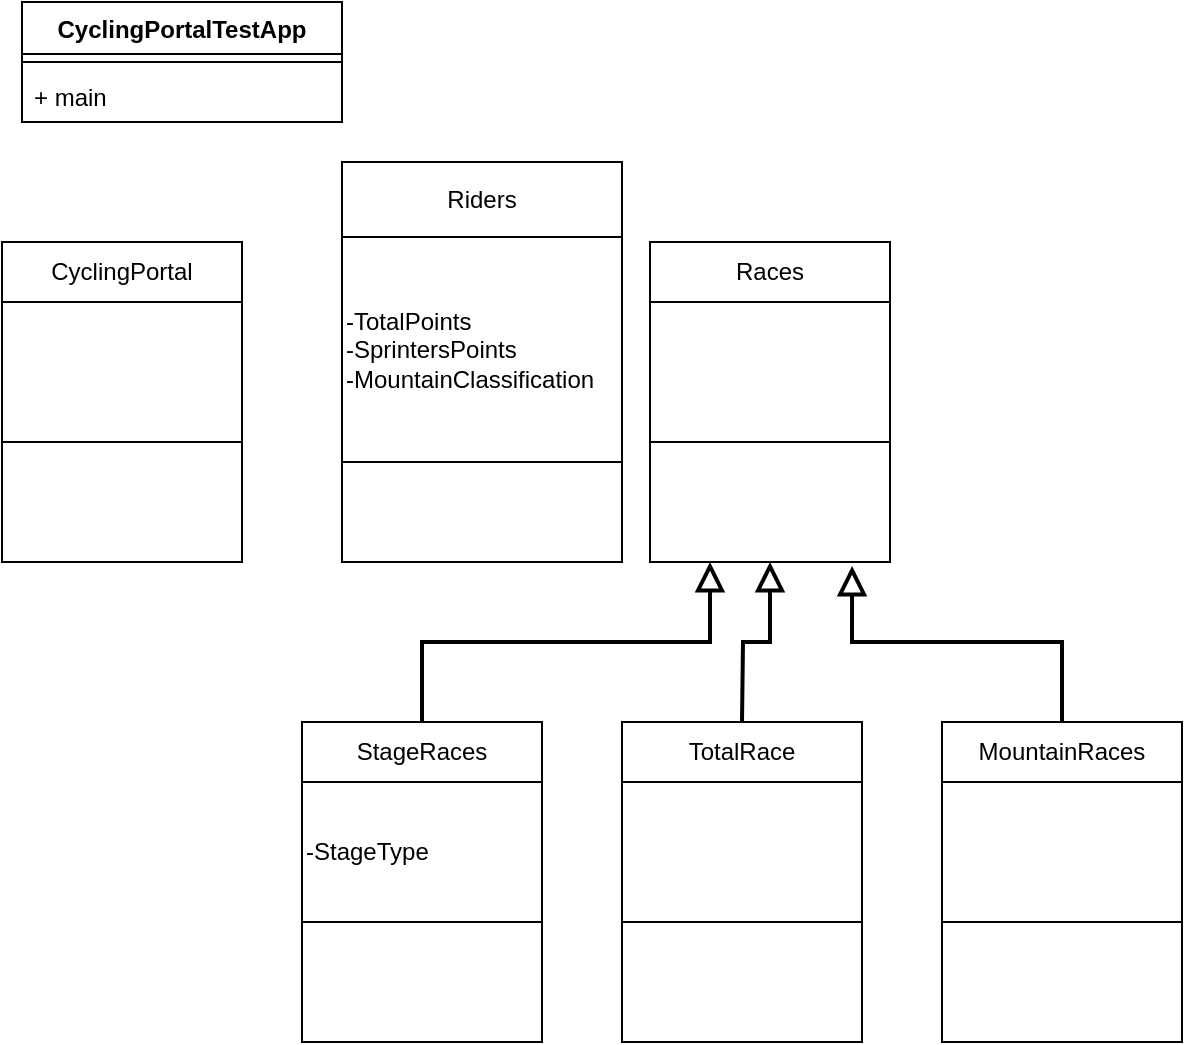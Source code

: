 <mxfile version="23.1.5" type="github">
  <diagram name="Page-1" id="q9JYpEjFwvB6e5CxQERE">
    <mxGraphModel dx="1434" dy="782" grid="1" gridSize="10" guides="1" tooltips="1" connect="1" arrows="1" fold="1" page="1" pageScale="1" pageWidth="827" pageHeight="1169" math="0" shadow="0">
      <root>
        <mxCell id="0" />
        <mxCell id="1" parent="0" />
        <mxCell id="uEq3m0R4o0ad3iEvtRFF-10" value="CyclingPortalTestApp" style="swimlane;fontStyle=1;align=center;verticalAlign=top;childLayout=stackLayout;horizontal=1;startSize=26;horizontalStack=0;resizeParent=1;resizeParentMax=0;resizeLast=0;collapsible=1;marginBottom=0;whiteSpace=wrap;html=1;" parent="1" vertex="1">
          <mxGeometry x="40" y="40" width="160" height="60" as="geometry" />
        </mxCell>
        <mxCell id="uEq3m0R4o0ad3iEvtRFF-12" value="" style="line;strokeWidth=1;fillColor=none;align=left;verticalAlign=middle;spacingTop=-1;spacingLeft=3;spacingRight=3;rotatable=0;labelPosition=right;points=[];portConstraint=eastwest;strokeColor=inherit;" parent="uEq3m0R4o0ad3iEvtRFF-10" vertex="1">
          <mxGeometry y="26" width="160" height="8" as="geometry" />
        </mxCell>
        <mxCell id="uEq3m0R4o0ad3iEvtRFF-13" value="+ main" style="text;strokeColor=none;fillColor=none;align=left;verticalAlign=top;spacingLeft=4;spacingRight=4;overflow=hidden;rotatable=0;points=[[0,0.5],[1,0.5]];portConstraint=eastwest;whiteSpace=wrap;html=1;" parent="uEq3m0R4o0ad3iEvtRFF-10" vertex="1">
          <mxGeometry y="34" width="160" height="26" as="geometry" />
        </mxCell>
        <mxCell id="wvcC62Qd1xTl-urH2v8x-5" value="" style="group" parent="1" vertex="1" connectable="0">
          <mxGeometry x="30" y="160" width="120" height="160" as="geometry" />
        </mxCell>
        <mxCell id="wvcC62Qd1xTl-urH2v8x-6" value="CyclingPortal" style="rounded=0;whiteSpace=wrap;html=1;" parent="wvcC62Qd1xTl-urH2v8x-5" vertex="1">
          <mxGeometry width="120" height="30" as="geometry" />
        </mxCell>
        <mxCell id="wvcC62Qd1xTl-urH2v8x-7" value="" style="rounded=0;whiteSpace=wrap;html=1;" parent="wvcC62Qd1xTl-urH2v8x-5" vertex="1">
          <mxGeometry y="30" width="120" height="70" as="geometry" />
        </mxCell>
        <mxCell id="wvcC62Qd1xTl-urH2v8x-8" value="" style="rounded=0;whiteSpace=wrap;html=1;" parent="wvcC62Qd1xTl-urH2v8x-5" vertex="1">
          <mxGeometry y="100" width="120" height="60" as="geometry" />
        </mxCell>
        <mxCell id="wvcC62Qd1xTl-urH2v8x-9" value="" style="group" parent="1" vertex="1" connectable="0">
          <mxGeometry x="200" y="120" width="140" height="200" as="geometry" />
        </mxCell>
        <mxCell id="wvcC62Qd1xTl-urH2v8x-10" value="Riders" style="rounded=0;whiteSpace=wrap;html=1;" parent="wvcC62Qd1xTl-urH2v8x-9" vertex="1">
          <mxGeometry width="140" height="37.5" as="geometry" />
        </mxCell>
        <mxCell id="wvcC62Qd1xTl-urH2v8x-11" value="&lt;div align=&quot;left&quot;&gt;-TotalPoints&lt;/div&gt;&lt;div&gt;-SprintersPoints&lt;/div&gt;&lt;div&gt;-MountainClassification&lt;br&gt;&lt;/div&gt;" style="rounded=0;whiteSpace=wrap;html=1;align=left;" parent="wvcC62Qd1xTl-urH2v8x-9" vertex="1">
          <mxGeometry y="37.5" width="140" height="112.5" as="geometry" />
        </mxCell>
        <mxCell id="wvcC62Qd1xTl-urH2v8x-12" value="" style="rounded=0;whiteSpace=wrap;html=1;" parent="wvcC62Qd1xTl-urH2v8x-9" vertex="1">
          <mxGeometry y="150" width="140" height="50" as="geometry" />
        </mxCell>
        <mxCell id="wvcC62Qd1xTl-urH2v8x-13" value="" style="group" parent="1" vertex="1" connectable="0">
          <mxGeometry x="354" y="160" width="120" height="160" as="geometry" />
        </mxCell>
        <mxCell id="wvcC62Qd1xTl-urH2v8x-14" value="Races" style="rounded=0;whiteSpace=wrap;html=1;" parent="wvcC62Qd1xTl-urH2v8x-13" vertex="1">
          <mxGeometry width="120" height="30" as="geometry" />
        </mxCell>
        <mxCell id="wvcC62Qd1xTl-urH2v8x-15" value="" style="rounded=0;whiteSpace=wrap;html=1;align=left;" parent="wvcC62Qd1xTl-urH2v8x-13" vertex="1">
          <mxGeometry y="30" width="120" height="70" as="geometry" />
        </mxCell>
        <mxCell id="wvcC62Qd1xTl-urH2v8x-16" value="" style="rounded=0;whiteSpace=wrap;html=1;" parent="wvcC62Qd1xTl-urH2v8x-13" vertex="1">
          <mxGeometry y="100" width="120" height="60" as="geometry" />
        </mxCell>
        <mxCell id="wvcC62Qd1xTl-urH2v8x-17" value="" style="group" parent="1" vertex="1" connectable="0">
          <mxGeometry x="180" y="400" width="120" height="160" as="geometry" />
        </mxCell>
        <mxCell id="wvcC62Qd1xTl-urH2v8x-18" value="StageRaces" style="rounded=0;whiteSpace=wrap;html=1;" parent="wvcC62Qd1xTl-urH2v8x-17" vertex="1">
          <mxGeometry width="120" height="30" as="geometry" />
        </mxCell>
        <mxCell id="wvcC62Qd1xTl-urH2v8x-19" value="&lt;div&gt;-StageType&lt;/div&gt;" style="rounded=0;whiteSpace=wrap;html=1;align=left;" parent="wvcC62Qd1xTl-urH2v8x-17" vertex="1">
          <mxGeometry y="30" width="120" height="70" as="geometry" />
        </mxCell>
        <mxCell id="wvcC62Qd1xTl-urH2v8x-20" value="" style="rounded=0;whiteSpace=wrap;html=1;" parent="wvcC62Qd1xTl-urH2v8x-17" vertex="1">
          <mxGeometry y="100" width="120" height="60" as="geometry" />
        </mxCell>
        <mxCell id="wvcC62Qd1xTl-urH2v8x-25" value="" style="group" parent="1" vertex="1" connectable="0">
          <mxGeometry x="500" y="400" width="120" height="160" as="geometry" />
        </mxCell>
        <mxCell id="wvcC62Qd1xTl-urH2v8x-26" value="MountainRaces" style="rounded=0;whiteSpace=wrap;html=1;" parent="wvcC62Qd1xTl-urH2v8x-25" vertex="1">
          <mxGeometry width="120" height="30" as="geometry" />
        </mxCell>
        <mxCell id="wvcC62Qd1xTl-urH2v8x-27" value="" style="rounded=0;whiteSpace=wrap;html=1;" parent="wvcC62Qd1xTl-urH2v8x-25" vertex="1">
          <mxGeometry y="30" width="120" height="70" as="geometry" />
        </mxCell>
        <mxCell id="wvcC62Qd1xTl-urH2v8x-28" value="" style="rounded=0;whiteSpace=wrap;html=1;" parent="wvcC62Qd1xTl-urH2v8x-25" vertex="1">
          <mxGeometry y="100" width="120" height="60" as="geometry" />
        </mxCell>
        <mxCell id="wvcC62Qd1xTl-urH2v8x-29" value="" style="endArrow=block;html=1;rounded=0;exitX=0.5;exitY=0;exitDx=0;exitDy=0;entryX=0.25;entryY=1;entryDx=0;entryDy=0;endFill=0;strokeWidth=2;endSize=10;startSize=10;edgeStyle=orthogonalEdgeStyle;" parent="1" source="wvcC62Qd1xTl-urH2v8x-18" target="wvcC62Qd1xTl-urH2v8x-16" edge="1">
          <mxGeometry width="50" height="50" relative="1" as="geometry">
            <mxPoint x="550" y="320" as="sourcePoint" />
            <mxPoint x="600" y="270" as="targetPoint" />
          </mxGeometry>
        </mxCell>
        <mxCell id="m1OBdF1gImB4O0k4xRKX-3" value="" style="endArrow=block;html=1;rounded=0;exitX=0.5;exitY=0;exitDx=0;exitDy=0;endFill=0;strokeWidth=2;endSize=10;startSize=10;edgeStyle=orthogonalEdgeStyle;entryX=0.842;entryY=1.033;entryDx=0;entryDy=0;entryPerimeter=0;" edge="1" parent="1" source="wvcC62Qd1xTl-urH2v8x-26" target="wvcC62Qd1xTl-urH2v8x-16">
          <mxGeometry width="50" height="50" relative="1" as="geometry">
            <mxPoint x="250" y="410" as="sourcePoint" />
            <mxPoint x="440" y="330" as="targetPoint" />
          </mxGeometry>
        </mxCell>
        <mxCell id="m1OBdF1gImB4O0k4xRKX-4" value="" style="group" vertex="1" connectable="0" parent="1">
          <mxGeometry x="340" y="400" width="120" height="160" as="geometry" />
        </mxCell>
        <mxCell id="m1OBdF1gImB4O0k4xRKX-5" value="TotalRace" style="rounded=0;whiteSpace=wrap;html=1;" vertex="1" parent="m1OBdF1gImB4O0k4xRKX-4">
          <mxGeometry width="120" height="30" as="geometry" />
        </mxCell>
        <mxCell id="m1OBdF1gImB4O0k4xRKX-6" value="" style="rounded=0;whiteSpace=wrap;html=1;" vertex="1" parent="m1OBdF1gImB4O0k4xRKX-4">
          <mxGeometry y="30" width="120" height="70" as="geometry" />
        </mxCell>
        <mxCell id="m1OBdF1gImB4O0k4xRKX-7" value="" style="rounded=0;whiteSpace=wrap;html=1;" vertex="1" parent="m1OBdF1gImB4O0k4xRKX-4">
          <mxGeometry y="100" width="120" height="60" as="geometry" />
        </mxCell>
        <mxCell id="m1OBdF1gImB4O0k4xRKX-8" value="" style="endArrow=block;html=1;rounded=0;endFill=0;strokeWidth=2;endSize=10;startSize=10;edgeStyle=orthogonalEdgeStyle;entryX=0.5;entryY=1;entryDx=0;entryDy=0;" edge="1" parent="1" target="wvcC62Qd1xTl-urH2v8x-16">
          <mxGeometry width="50" height="50" relative="1" as="geometry">
            <mxPoint x="400" y="400" as="sourcePoint" />
            <mxPoint x="465" y="332" as="targetPoint" />
          </mxGeometry>
        </mxCell>
      </root>
    </mxGraphModel>
  </diagram>
</mxfile>
